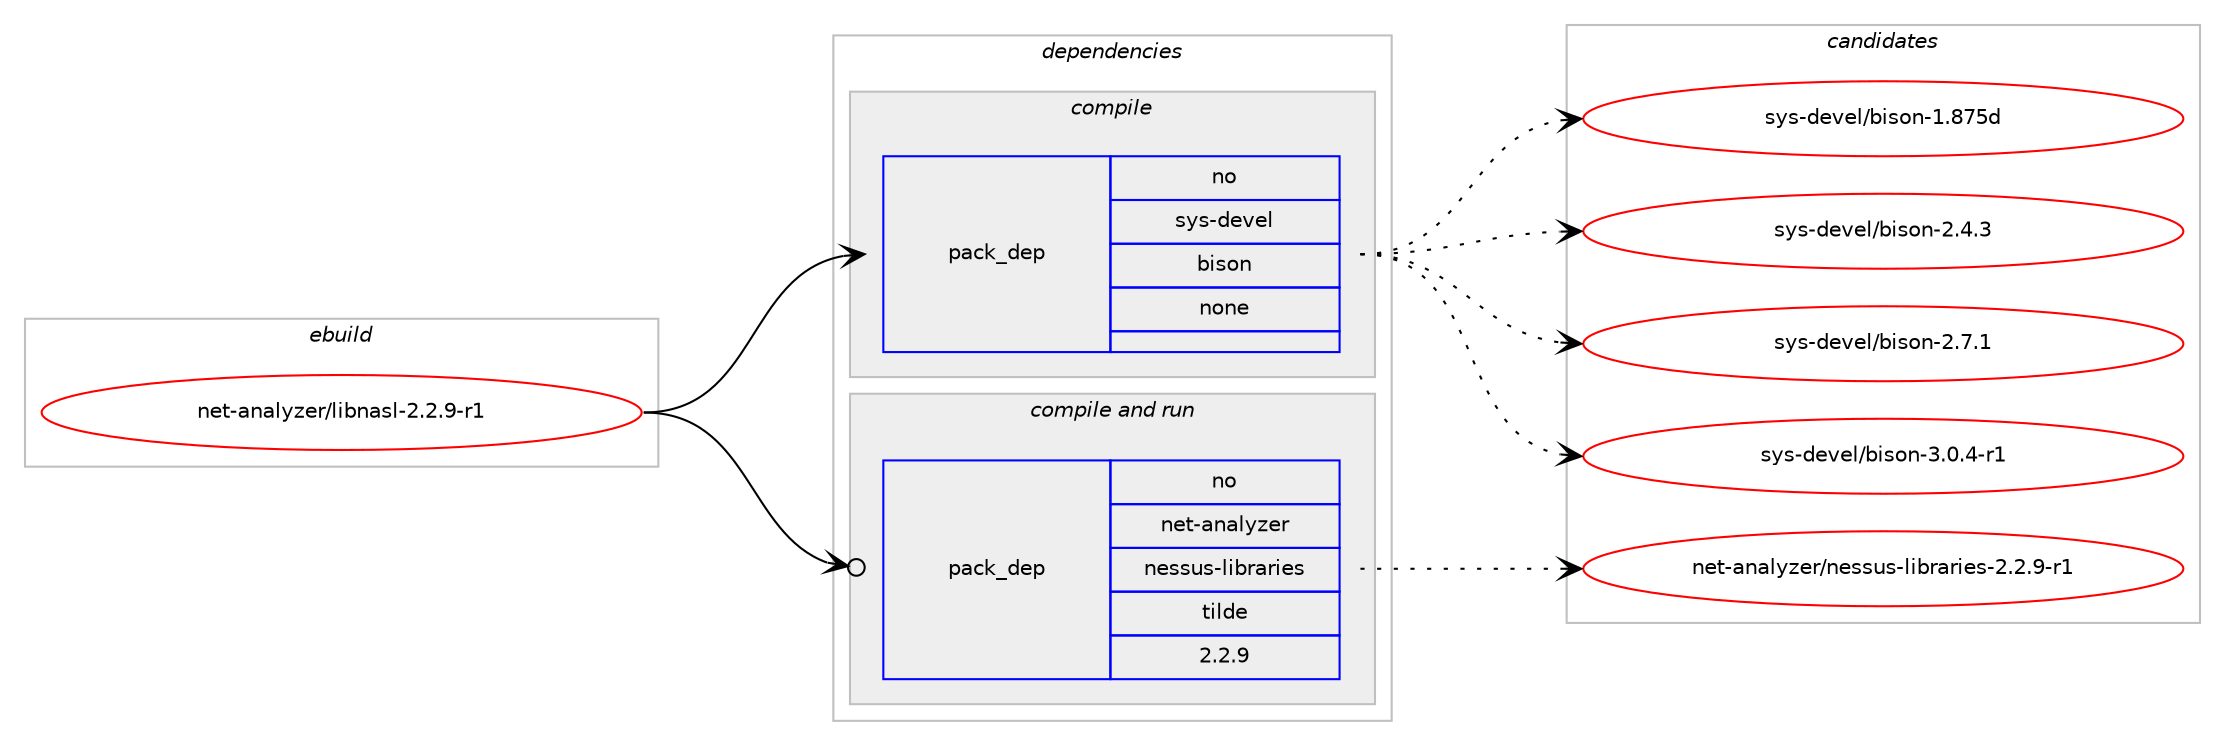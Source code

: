 digraph prolog {

# *************
# Graph options
# *************

newrank=true;
concentrate=true;
compound=true;
graph [rankdir=LR,fontname=Helvetica,fontsize=10,ranksep=1.5];#, ranksep=2.5, nodesep=0.2];
edge  [arrowhead=vee];
node  [fontname=Helvetica,fontsize=10];

# **********
# The ebuild
# **********

subgraph cluster_leftcol {
color=gray;
rank=same;
label=<<i>ebuild</i>>;
id [label="net-analyzer/libnasl-2.2.9-r1", color=red, width=4, href="../net-analyzer/libnasl-2.2.9-r1.svg"];
}

# ****************
# The dependencies
# ****************

subgraph cluster_midcol {
color=gray;
label=<<i>dependencies</i>>;
subgraph cluster_compile {
fillcolor="#eeeeee";
style=filled;
label=<<i>compile</i>>;
subgraph pack294735 {
dependency399945 [label=<<TABLE BORDER="0" CELLBORDER="1" CELLSPACING="0" CELLPADDING="4" WIDTH="220"><TR><TD ROWSPAN="6" CELLPADDING="30">pack_dep</TD></TR><TR><TD WIDTH="110">no</TD></TR><TR><TD>sys-devel</TD></TR><TR><TD>bison</TD></TR><TR><TD>none</TD></TR><TR><TD></TD></TR></TABLE>>, shape=none, color=blue];
}
id:e -> dependency399945:w [weight=20,style="solid",arrowhead="vee"];
}
subgraph cluster_compileandrun {
fillcolor="#eeeeee";
style=filled;
label=<<i>compile and run</i>>;
subgraph pack294736 {
dependency399946 [label=<<TABLE BORDER="0" CELLBORDER="1" CELLSPACING="0" CELLPADDING="4" WIDTH="220"><TR><TD ROWSPAN="6" CELLPADDING="30">pack_dep</TD></TR><TR><TD WIDTH="110">no</TD></TR><TR><TD>net-analyzer</TD></TR><TR><TD>nessus-libraries</TD></TR><TR><TD>tilde</TD></TR><TR><TD>2.2.9</TD></TR></TABLE>>, shape=none, color=blue];
}
id:e -> dependency399946:w [weight=20,style="solid",arrowhead="odotvee"];
}
subgraph cluster_run {
fillcolor="#eeeeee";
style=filled;
label=<<i>run</i>>;
}
}

# **************
# The candidates
# **************

subgraph cluster_choices {
rank=same;
color=gray;
label=<<i>candidates</i>>;

subgraph choice294735 {
color=black;
nodesep=1;
choice115121115451001011181011084798105115111110454946565553100 [label="sys-devel/bison-1.875d", color=red, width=4,href="../sys-devel/bison-1.875d.svg"];
choice115121115451001011181011084798105115111110455046524651 [label="sys-devel/bison-2.4.3", color=red, width=4,href="../sys-devel/bison-2.4.3.svg"];
choice115121115451001011181011084798105115111110455046554649 [label="sys-devel/bison-2.7.1", color=red, width=4,href="../sys-devel/bison-2.7.1.svg"];
choice1151211154510010111810110847981051151111104551464846524511449 [label="sys-devel/bison-3.0.4-r1", color=red, width=4,href="../sys-devel/bison-3.0.4-r1.svg"];
dependency399945:e -> choice115121115451001011181011084798105115111110454946565553100:w [style=dotted,weight="100"];
dependency399945:e -> choice115121115451001011181011084798105115111110455046524651:w [style=dotted,weight="100"];
dependency399945:e -> choice115121115451001011181011084798105115111110455046554649:w [style=dotted,weight="100"];
dependency399945:e -> choice1151211154510010111810110847981051151111104551464846524511449:w [style=dotted,weight="100"];
}
subgraph choice294736 {
color=black;
nodesep=1;
choice110101116459711097108121122101114471101011151151171154510810598114971141051011154550465046574511449 [label="net-analyzer/nessus-libraries-2.2.9-r1", color=red, width=4,href="../net-analyzer/nessus-libraries-2.2.9-r1.svg"];
dependency399946:e -> choice110101116459711097108121122101114471101011151151171154510810598114971141051011154550465046574511449:w [style=dotted,weight="100"];
}
}

}
